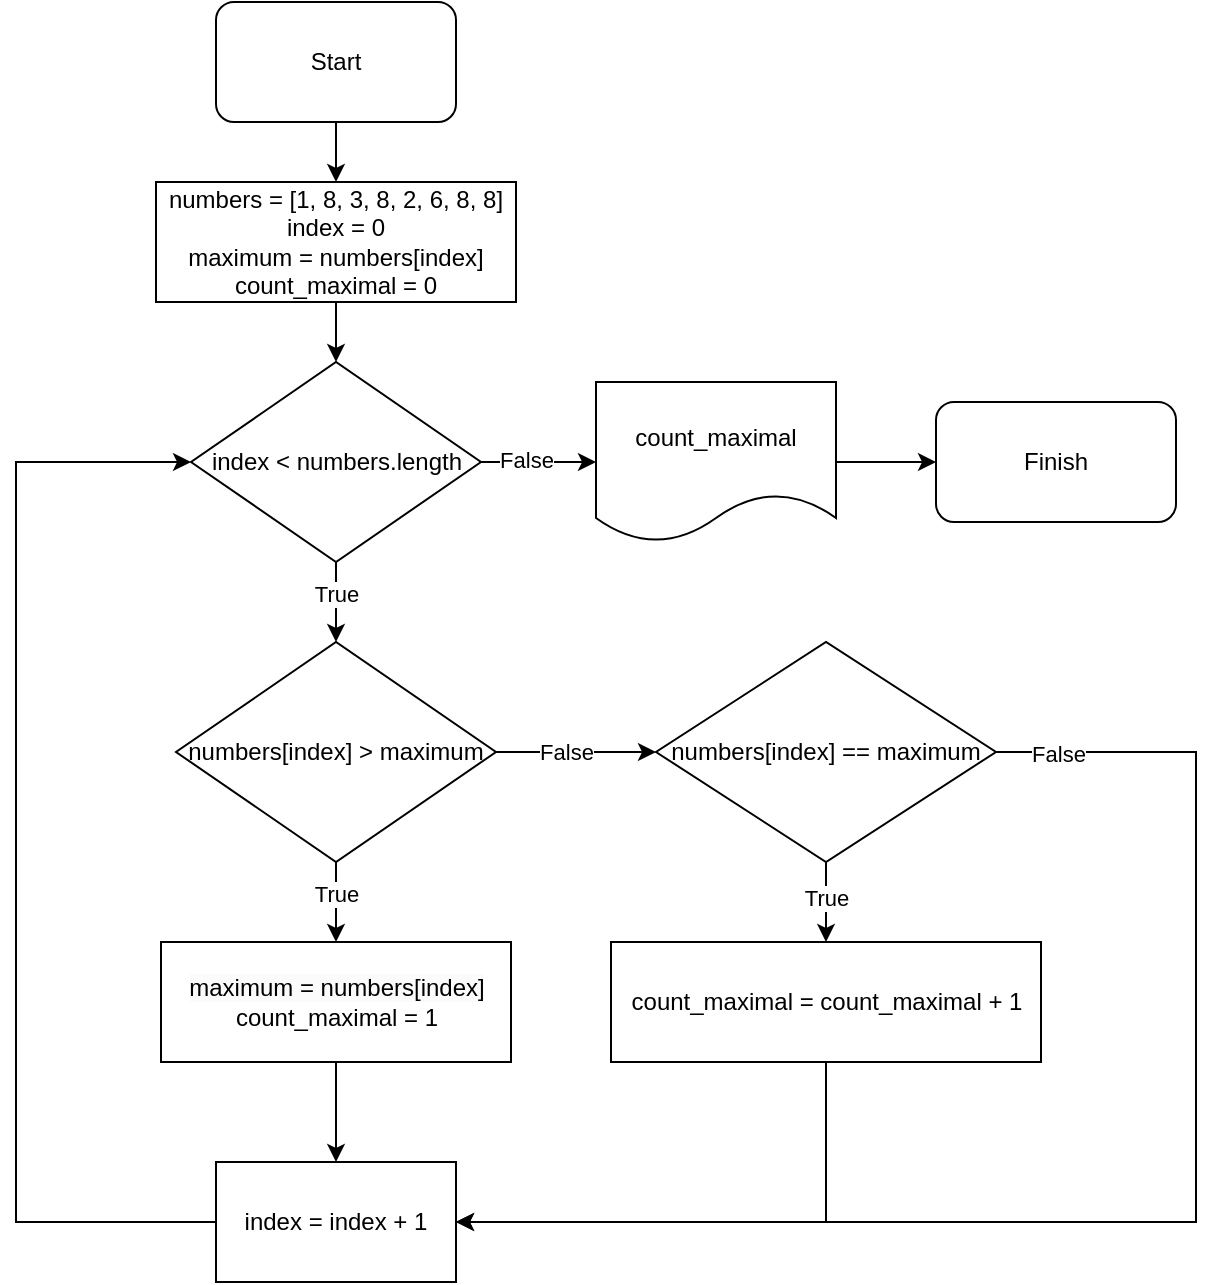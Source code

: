 <mxfile version="21.6.1" type="device">
  <diagram name="Страница 1" id="rFR1yEjqISSTy37GSjc7">
    <mxGraphModel dx="1104" dy="556" grid="1" gridSize="10" guides="1" tooltips="1" connect="1" arrows="1" fold="1" page="1" pageScale="1" pageWidth="1169" pageHeight="827" math="0" shadow="0">
      <root>
        <mxCell id="0" />
        <mxCell id="1" parent="0" />
        <mxCell id="DPtW-xKV8xbaBLsgUoOb-3" value="" style="edgeStyle=orthogonalEdgeStyle;rounded=0;orthogonalLoop=1;jettySize=auto;html=1;" parent="1" source="DPtW-xKV8xbaBLsgUoOb-1" target="DPtW-xKV8xbaBLsgUoOb-2" edge="1">
          <mxGeometry relative="1" as="geometry" />
        </mxCell>
        <mxCell id="DPtW-xKV8xbaBLsgUoOb-1" value="Start" style="rounded=1;whiteSpace=wrap;html=1;" parent="1" vertex="1">
          <mxGeometry x="200" width="120" height="60" as="geometry" />
        </mxCell>
        <mxCell id="DPtW-xKV8xbaBLsgUoOb-5" value="" style="edgeStyle=orthogonalEdgeStyle;rounded=0;orthogonalLoop=1;jettySize=auto;html=1;" parent="1" source="DPtW-xKV8xbaBLsgUoOb-2" target="DPtW-xKV8xbaBLsgUoOb-4" edge="1">
          <mxGeometry relative="1" as="geometry" />
        </mxCell>
        <mxCell id="DPtW-xKV8xbaBLsgUoOb-2" value="numbers = [1, 8, 3, 8, 2, 6, 8, 8]&lt;br&gt;index = 0&lt;br&gt;maximum = numbers[index]&lt;br&gt;count_maximal = 0" style="whiteSpace=wrap;html=1;rounded=1;arcSize=0;" parent="1" vertex="1">
          <mxGeometry x="170" y="90" width="180" height="60" as="geometry" />
        </mxCell>
        <mxCell id="DPtW-xKV8xbaBLsgUoOb-7" value="" style="edgeStyle=orthogonalEdgeStyle;rounded=0;orthogonalLoop=1;jettySize=auto;html=1;" parent="1" source="DPtW-xKV8xbaBLsgUoOb-4" target="DPtW-xKV8xbaBLsgUoOb-6" edge="1">
          <mxGeometry relative="1" as="geometry" />
        </mxCell>
        <mxCell id="DPtW-xKV8xbaBLsgUoOb-8" value="True" style="edgeLabel;html=1;align=center;verticalAlign=middle;resizable=0;points=[];" parent="DPtW-xKV8xbaBLsgUoOb-7" vertex="1" connectable="0">
          <mxGeometry x="-0.2" relative="1" as="geometry">
            <mxPoint as="offset" />
          </mxGeometry>
        </mxCell>
        <mxCell id="DPtW-xKV8xbaBLsgUoOb-23" style="edgeStyle=orthogonalEdgeStyle;rounded=0;orthogonalLoop=1;jettySize=auto;html=1;" parent="1" source="DPtW-xKV8xbaBLsgUoOb-4" target="DPtW-xKV8xbaBLsgUoOb-24" edge="1">
          <mxGeometry relative="1" as="geometry">
            <mxPoint x="440" y="230" as="targetPoint" />
          </mxGeometry>
        </mxCell>
        <mxCell id="DPtW-xKV8xbaBLsgUoOb-25" value="False" style="edgeLabel;html=1;align=center;verticalAlign=middle;resizable=0;points=[];" parent="DPtW-xKV8xbaBLsgUoOb-23" vertex="1" connectable="0">
          <mxGeometry x="-0.231" y="1" relative="1" as="geometry">
            <mxPoint as="offset" />
          </mxGeometry>
        </mxCell>
        <mxCell id="DPtW-xKV8xbaBLsgUoOb-4" value="index &amp;lt; numbers.length" style="rhombus;whiteSpace=wrap;html=1;rounded=1;arcSize=0;" parent="1" vertex="1">
          <mxGeometry x="187.5" y="180" width="145" height="100" as="geometry" />
        </mxCell>
        <mxCell id="DPtW-xKV8xbaBLsgUoOb-10" value="" style="edgeStyle=orthogonalEdgeStyle;rounded=0;orthogonalLoop=1;jettySize=auto;html=1;entryX=0.5;entryY=0;entryDx=0;entryDy=0;" parent="1" source="DPtW-xKV8xbaBLsgUoOb-6" target="DPtW-xKV8xbaBLsgUoOb-11" edge="1">
          <mxGeometry relative="1" as="geometry">
            <mxPoint x="260" y="460" as="targetPoint" />
          </mxGeometry>
        </mxCell>
        <mxCell id="DPtW-xKV8xbaBLsgUoOb-12" value="True" style="edgeLabel;html=1;align=center;verticalAlign=middle;resizable=0;points=[];" parent="DPtW-xKV8xbaBLsgUoOb-10" vertex="1" connectable="0">
          <mxGeometry x="-0.2" relative="1" as="geometry">
            <mxPoint as="offset" />
          </mxGeometry>
        </mxCell>
        <mxCell id="DPtW-xKV8xbaBLsgUoOb-14" value="" style="edgeStyle=orthogonalEdgeStyle;rounded=0;orthogonalLoop=1;jettySize=auto;html=1;" parent="1" source="DPtW-xKV8xbaBLsgUoOb-6" target="DPtW-xKV8xbaBLsgUoOb-13" edge="1">
          <mxGeometry relative="1" as="geometry" />
        </mxCell>
        <mxCell id="DPtW-xKV8xbaBLsgUoOb-15" value="False" style="edgeLabel;html=1;align=center;verticalAlign=middle;resizable=0;points=[];" parent="DPtW-xKV8xbaBLsgUoOb-14" vertex="1" connectable="0">
          <mxGeometry x="-0.125" relative="1" as="geometry">
            <mxPoint as="offset" />
          </mxGeometry>
        </mxCell>
        <mxCell id="DPtW-xKV8xbaBLsgUoOb-6" value="numbers[index] &amp;gt; maximum" style="rhombus;whiteSpace=wrap;html=1;rounded=1;arcSize=0;" parent="1" vertex="1">
          <mxGeometry x="180" y="320" width="160" height="110" as="geometry" />
        </mxCell>
        <mxCell id="DPtW-xKV8xbaBLsgUoOb-20" value="" style="edgeStyle=orthogonalEdgeStyle;rounded=0;orthogonalLoop=1;jettySize=auto;html=1;" parent="1" source="DPtW-xKV8xbaBLsgUoOb-11" target="DPtW-xKV8xbaBLsgUoOb-19" edge="1">
          <mxGeometry relative="1" as="geometry" />
        </mxCell>
        <mxCell id="DPtW-xKV8xbaBLsgUoOb-11" value="&lt;span style=&quot;color: rgb(0, 0, 0); font-family: Helvetica; font-size: 12px; font-style: normal; font-variant-ligatures: normal; font-variant-caps: normal; font-weight: 400; letter-spacing: normal; orphans: 2; text-align: center; text-indent: 0px; text-transform: none; widows: 2; word-spacing: 0px; -webkit-text-stroke-width: 0px; background-color: rgb(251, 251, 251); text-decoration-thickness: initial; text-decoration-style: initial; text-decoration-color: initial; float: none; display: inline !important;&quot;&gt;maximum = numbers[index]&lt;/span&gt;&lt;br&gt;count_maximal = 1" style="rounded=0;whiteSpace=wrap;html=1;" parent="1" vertex="1">
          <mxGeometry x="172.5" y="470" width="175" height="60" as="geometry" />
        </mxCell>
        <mxCell id="DPtW-xKV8xbaBLsgUoOb-17" value="" style="edgeStyle=orthogonalEdgeStyle;rounded=0;orthogonalLoop=1;jettySize=auto;html=1;" parent="1" source="DPtW-xKV8xbaBLsgUoOb-13" target="DPtW-xKV8xbaBLsgUoOb-16" edge="1">
          <mxGeometry relative="1" as="geometry" />
        </mxCell>
        <mxCell id="DPtW-xKV8xbaBLsgUoOb-18" value="True" style="edgeLabel;html=1;align=center;verticalAlign=middle;resizable=0;points=[];" parent="DPtW-xKV8xbaBLsgUoOb-17" vertex="1" connectable="0">
          <mxGeometry x="-0.1" relative="1" as="geometry">
            <mxPoint as="offset" />
          </mxGeometry>
        </mxCell>
        <mxCell id="ngvlO0ZByd8rfwVA-1gn-1" style="edgeStyle=orthogonalEdgeStyle;rounded=0;orthogonalLoop=1;jettySize=auto;html=1;exitX=1;exitY=0.5;exitDx=0;exitDy=0;entryX=1;entryY=0.5;entryDx=0;entryDy=0;" parent="1" source="DPtW-xKV8xbaBLsgUoOb-13" target="DPtW-xKV8xbaBLsgUoOb-19" edge="1">
          <mxGeometry relative="1" as="geometry">
            <Array as="points">
              <mxPoint x="690" y="375" />
              <mxPoint x="690" y="610" />
            </Array>
          </mxGeometry>
        </mxCell>
        <mxCell id="ngvlO0ZByd8rfwVA-1gn-2" value="False" style="edgeLabel;html=1;align=center;verticalAlign=middle;resizable=0;points=[];" parent="ngvlO0ZByd8rfwVA-1gn-1" vertex="1" connectable="0">
          <mxGeometry x="-0.912" y="-1" relative="1" as="geometry">
            <mxPoint as="offset" />
          </mxGeometry>
        </mxCell>
        <mxCell id="DPtW-xKV8xbaBLsgUoOb-13" value="numbers[index] == maximum" style="rhombus;whiteSpace=wrap;html=1;rounded=1;arcSize=0;" parent="1" vertex="1">
          <mxGeometry x="420" y="320" width="170" height="110" as="geometry" />
        </mxCell>
        <mxCell id="DPtW-xKV8xbaBLsgUoOb-21" style="edgeStyle=orthogonalEdgeStyle;rounded=0;orthogonalLoop=1;jettySize=auto;html=1;entryX=1;entryY=0.5;entryDx=0;entryDy=0;exitX=0.5;exitY=1;exitDx=0;exitDy=0;" parent="1" source="DPtW-xKV8xbaBLsgUoOb-16" target="DPtW-xKV8xbaBLsgUoOb-19" edge="1">
          <mxGeometry relative="1" as="geometry" />
        </mxCell>
        <mxCell id="DPtW-xKV8xbaBLsgUoOb-16" value="count_maximal = count_maximal + 1" style="whiteSpace=wrap;html=1;rounded=1;arcSize=0;" parent="1" vertex="1">
          <mxGeometry x="397.5" y="470" width="215" height="60" as="geometry" />
        </mxCell>
        <mxCell id="DPtW-xKV8xbaBLsgUoOb-22" style="edgeStyle=orthogonalEdgeStyle;rounded=0;orthogonalLoop=1;jettySize=auto;html=1;exitX=0;exitY=0.5;exitDx=0;exitDy=0;entryX=0;entryY=0.5;entryDx=0;entryDy=0;" parent="1" source="DPtW-xKV8xbaBLsgUoOb-19" target="DPtW-xKV8xbaBLsgUoOb-4" edge="1">
          <mxGeometry relative="1" as="geometry">
            <Array as="points">
              <mxPoint x="100" y="610" />
              <mxPoint x="100" y="230" />
            </Array>
          </mxGeometry>
        </mxCell>
        <mxCell id="DPtW-xKV8xbaBLsgUoOb-19" value="index = index + 1" style="whiteSpace=wrap;html=1;rounded=0;" parent="1" vertex="1">
          <mxGeometry x="200" y="580" width="120" height="60" as="geometry" />
        </mxCell>
        <mxCell id="DPtW-xKV8xbaBLsgUoOb-26" style="edgeStyle=orthogonalEdgeStyle;rounded=0;orthogonalLoop=1;jettySize=auto;html=1;exitX=1;exitY=0.5;exitDx=0;exitDy=0;" parent="1" source="DPtW-xKV8xbaBLsgUoOb-24" target="DPtW-xKV8xbaBLsgUoOb-27" edge="1">
          <mxGeometry relative="1" as="geometry">
            <mxPoint x="570" y="230" as="targetPoint" />
          </mxGeometry>
        </mxCell>
        <mxCell id="DPtW-xKV8xbaBLsgUoOb-24" value="count_maximal" style="shape=document;whiteSpace=wrap;html=1;boundedLbl=1;" parent="1" vertex="1">
          <mxGeometry x="390" y="190" width="120" height="80" as="geometry" />
        </mxCell>
        <mxCell id="DPtW-xKV8xbaBLsgUoOb-27" value="Finish" style="rounded=1;whiteSpace=wrap;html=1;" parent="1" vertex="1">
          <mxGeometry x="560" y="200" width="120" height="60" as="geometry" />
        </mxCell>
      </root>
    </mxGraphModel>
  </diagram>
</mxfile>
